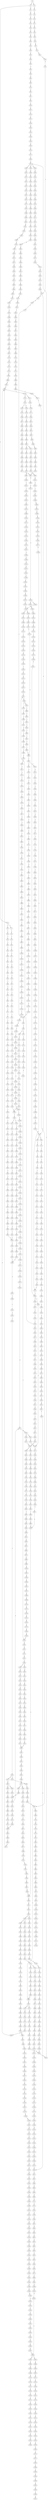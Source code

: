 strict digraph  {
	S0 -> S1 [ label = T ];
	S0 -> S2 [ label = G ];
	S1 -> S3 [ label = G ];
	S1 -> S4 [ label = C ];
	S2 -> S5 [ label = T ];
	S3 -> S6 [ label = A ];
	S4 -> S7 [ label = C ];
	S4 -> S8 [ label = T ];
	S5 -> S9 [ label = C ];
	S6 -> S10 [ label = C ];
	S7 -> S11 [ label = C ];
	S8 -> S12 [ label = C ];
	S9 -> S13 [ label = C ];
	S10 -> S14 [ label = T ];
	S11 -> S15 [ label = T ];
	S12 -> S16 [ label = T ];
	S13 -> S17 [ label = G ];
	S14 -> S18 [ label = G ];
	S15 -> S19 [ label = T ];
	S16 -> S20 [ label = C ];
	S17 -> S21 [ label = C ];
	S18 -> S22 [ label = T ];
	S19 -> S23 [ label = C ];
	S20 -> S24 [ label = C ];
	S21 -> S25 [ label = C ];
	S22 -> S26 [ label = A ];
	S23 -> S27 [ label = G ];
	S24 -> S28 [ label = G ];
	S25 -> S29 [ label = G ];
	S26 -> S30 [ label = C ];
	S27 -> S31 [ label = C ];
	S28 -> S32 [ label = T ];
	S29 -> S33 [ label = C ];
	S30 -> S34 [ label = A ];
	S31 -> S35 [ label = A ];
	S32 -> S36 [ label = A ];
	S33 -> S37 [ label = A ];
	S34 -> S38 [ label = C ];
	S35 -> S39 [ label = C ];
	S36 -> S40 [ label = C ];
	S37 -> S41 [ label = C ];
	S38 -> S42 [ label = T ];
	S39 -> S43 [ label = G ];
	S40 -> S44 [ label = A ];
	S41 -> S45 [ label = G ];
	S42 -> S46 [ label = T ];
	S43 -> S47 [ label = T ];
	S44 -> S48 [ label = T ];
	S45 -> S49 [ label = C ];
	S46 -> S50 [ label = G ];
	S47 -> S51 [ label = G ];
	S48 -> S52 [ label = G ];
	S49 -> S53 [ label = G ];
	S50 -> S54 [ label = G ];
	S51 -> S55 [ label = G ];
	S52 -> S56 [ label = G ];
	S53 -> S57 [ label = C ];
	S54 -> S58 [ label = A ];
	S55 -> S59 [ label = C ];
	S56 -> S60 [ label = C ];
	S57 -> S61 [ label = A ];
	S57 -> S62 [ label = G ];
	S58 -> S63 [ label = G ];
	S59 -> S64 [ label = G ];
	S60 -> S65 [ label = G ];
	S61 -> S66 [ label = G ];
	S62 -> S67 [ label = C ];
	S62 -> S68 [ label = G ];
	S63 -> S69 [ label = A ];
	S64 -> S70 [ label = T ];
	S65 -> S71 [ label = C ];
	S66 -> S72 [ label = C ];
	S67 -> S73 [ label = G ];
	S68 -> S74 [ label = C ];
	S69 -> S75 [ label = C ];
	S70 -> S76 [ label = C ];
	S71 -> S77 [ label = C ];
	S72 -> S78 [ label = C ];
	S73 -> S79 [ label = T ];
	S74 -> S80 [ label = T ];
	S75 -> S81 [ label = C ];
	S76 -> S82 [ label = C ];
	S77 -> S83 [ label = C ];
	S78 -> S84 [ label = G ];
	S79 -> S85 [ label = C ];
	S80 -> S86 [ label = G ];
	S81 -> S87 [ label = C ];
	S82 -> S88 [ label = C ];
	S83 -> S89 [ label = C ];
	S84 -> S90 [ label = G ];
	S85 -> S91 [ label = G ];
	S86 -> S92 [ label = G ];
	S87 -> S93 [ label = C ];
	S88 -> S94 [ label = C ];
	S89 -> S95 [ label = C ];
	S90 -> S96 [ label = C ];
	S90 -> S97 [ label = T ];
	S91 -> S98 [ label = A ];
	S92 -> S99 [ label = A ];
	S93 -> S100 [ label = C ];
	S94 -> S101 [ label = A ];
	S95 -> S102 [ label = A ];
	S96 -> S103 [ label = A ];
	S97 -> S104 [ label = G ];
	S98 -> S105 [ label = C ];
	S99 -> S106 [ label = A ];
	S100 -> S107 [ label = C ];
	S101 -> S108 [ label = C ];
	S102 -> S109 [ label = C ];
	S103 -> S110 [ label = C ];
	S104 -> S111 [ label = G ];
	S105 -> S112 [ label = G ];
	S106 -> S113 [ label = T ];
	S107 -> S114 [ label = T ];
	S108 -> S115 [ label = T ];
	S109 -> S116 [ label = T ];
	S110 -> S117 [ label = T ];
	S111 -> S118 [ label = A ];
	S112 -> S119 [ label = C ];
	S113 -> S120 [ label = G ];
	S114 -> S121 [ label = T ];
	S115 -> S122 [ label = T ];
	S116 -> S123 [ label = T ];
	S117 -> S124 [ label = T ];
	S118 -> S125 [ label = A ];
	S119 -> S126 [ label = G ];
	S120 -> S127 [ label = G ];
	S121 -> S128 [ label = C ];
	S122 -> S129 [ label = G ];
	S123 -> S130 [ label = T ];
	S124 -> S131 [ label = C ];
	S125 -> S132 [ label = G ];
	S126 -> S133 [ label = C ];
	S127 -> S134 [ label = G ];
	S128 -> S135 [ label = A ];
	S129 -> S136 [ label = A ];
	S130 -> S137 [ label = A ];
	S131 -> S138 [ label = A ];
	S132 -> S139 [ label = A ];
	S133 -> S140 [ label = C ];
	S134 -> S141 [ label = G ];
	S135 -> S142 [ label = G ];
	S136 -> S143 [ label = G ];
	S137 -> S144 [ label = G ];
	S138 -> S145 [ label = G ];
	S139 -> S146 [ label = A ];
	S140 -> S147 [ label = T ];
	S141 -> S148 [ label = T ];
	S142 -> S149 [ label = A ];
	S143 -> S150 [ label = C ];
	S144 -> S151 [ label = C ];
	S145 -> S152 [ label = C ];
	S146 -> S153 [ label = C ];
	S147 -> S154 [ label = C ];
	S148 -> S155 [ label = C ];
	S149 -> S156 [ label = G ];
	S150 -> S157 [ label = C ];
	S151 -> S158 [ label = C ];
	S152 -> S159 [ label = C ];
	S153 -> S160 [ label = G ];
	S154 -> S161 [ label = G ];
	S155 -> S162 [ label = C ];
	S156 -> S163 [ label = G ];
	S157 -> S164 [ label = G ];
	S158 -> S165 [ label = G ];
	S159 -> S166 [ label = G ];
	S160 -> S167 [ label = G ];
	S161 -> S168 [ label = G ];
	S162 -> S169 [ label = G ];
	S163 -> S170 [ label = T ];
	S164 -> S171 [ label = C ];
	S165 -> S172 [ label = T ];
	S166 -> S173 [ label = C ];
	S167 -> S174 [ label = C ];
	S168 -> S175 [ label = G ];
	S169 -> S176 [ label = C ];
	S170 -> S177 [ label = C ];
	S171 -> S178 [ label = C ];
	S172 -> S179 [ label = C ];
	S173 -> S180 [ label = C ];
	S174 -> S181 [ label = A ];
	S175 -> S182 [ label = C ];
	S176 -> S183 [ label = C ];
	S177 -> S184 [ label = C ];
	S178 -> S185 [ label = C ];
	S179 -> S186 [ label = C ];
	S180 -> S187 [ label = C ];
	S181 -> S188 [ label = C ];
	S182 -> S189 [ label = T ];
	S183 -> S190 [ label = G ];
	S184 -> S191 [ label = C ];
	S185 -> S192 [ label = C ];
	S186 -> S193 [ label = C ];
	S187 -> S192 [ label = C ];
	S188 -> S194 [ label = C ];
	S188 -> S195 [ label = T ];
	S189 -> S196 [ label = C ];
	S190 -> S197 [ label = G ];
	S191 -> S198 [ label = T ];
	S191 -> S199 [ label = A ];
	S191 -> S200 [ label = G ];
	S192 -> S201 [ label = T ];
	S193 -> S202 [ label = A ];
	S194 -> S203 [ label = G ];
	S195 -> S204 [ label = G ];
	S196 -> S205 [ label = A ];
	S197 -> S206 [ label = A ];
	S198 -> S207 [ label = T ];
	S199 -> S208 [ label = G ];
	S200 -> S209 [ label = G ];
	S201 -> S210 [ label = T ];
	S201 -> S211 [ label = C ];
	S202 -> S212 [ label = C ];
	S203 -> S213 [ label = G ];
	S204 -> S214 [ label = G ];
	S205 -> S215 [ label = C ];
	S206 -> S216 [ label = A ];
	S207 -> S217 [ label = C ];
	S208 -> S218 [ label = A ];
	S209 -> S219 [ label = A ];
	S210 -> S220 [ label = C ];
	S211 -> S221 [ label = C ];
	S212 -> S222 [ label = C ];
	S213 -> S223 [ label = G ];
	S214 -> S224 [ label = G ];
	S215 -> S225 [ label = G ];
	S216 -> S226 [ label = C ];
	S217 -> S227 [ label = T ];
	S218 -> S228 [ label = G ];
	S219 -> S229 [ label = G ];
	S220 -> S230 [ label = A ];
	S221 -> S231 [ label = A ];
	S222 -> S232 [ label = A ];
	S223 -> S233 [ label = A ];
	S224 -> S234 [ label = A ];
	S225 -> S235 [ label = T ];
	S226 -> S236 [ label = T ];
	S227 -> S237 [ label = C ];
	S228 -> S238 [ label = C ];
	S229 -> S239 [ label = G ];
	S230 -> S240 [ label = C ];
	S231 -> S241 [ label = C ];
	S232 -> S242 [ label = C ];
	S233 -> S243 [ label = A ];
	S234 -> S244 [ label = A ];
	S235 -> S245 [ label = C ];
	S236 -> S246 [ label = G ];
	S237 -> S247 [ label = G ];
	S238 -> S248 [ label = C ];
	S239 -> S249 [ label = C ];
	S240 -> S250 [ label = G ];
	S241 -> S251 [ label = C ];
	S242 -> S252 [ label = C ];
	S243 -> S253 [ label = T ];
	S244 -> S254 [ label = C ];
	S245 -> S255 [ label = C ];
	S246 -> S256 [ label = C ];
	S247 -> S257 [ label = T ];
	S248 -> S258 [ label = A ];
	S249 -> S259 [ label = G ];
	S250 -> S260 [ label = C ];
	S251 -> S261 [ label = C ];
	S252 -> S262 [ label = G ];
	S253 -> S263 [ label = T ];
	S254 -> S264 [ label = T ];
	S255 -> S265 [ label = A ];
	S256 -> S266 [ label = A ];
	S257 -> S267 [ label = A ];
	S258 -> S268 [ label = C ];
	S259 -> S269 [ label = T ];
	S260 -> S270 [ label = T ];
	S261 -> S271 [ label = G ];
	S262 -> S272 [ label = A ];
	S263 -> S273 [ label = G ];
	S264 -> S274 [ label = G ];
	S265 -> S275 [ label = G ];
	S266 -> S276 [ label = A ];
	S267 -> S277 [ label = C ];
	S268 -> S278 [ label = G ];
	S269 -> S279 [ label = G ];
	S270 -> S280 [ label = C ];
	S271 -> S281 [ label = C ];
	S272 -> S282 [ label = T ];
	S273 -> S283 [ label = A ];
	S274 -> S284 [ label = G ];
	S275 -> S285 [ label = C ];
	S276 -> S286 [ label = C ];
	S277 -> S287 [ label = G ];
	S278 -> S288 [ label = G ];
	S279 -> S289 [ label = G ];
	S280 -> S290 [ label = C ];
	S281 -> S291 [ label = C ];
	S282 -> S292 [ label = C ];
	S283 -> S293 [ label = A ];
	S284 -> S294 [ label = A ];
	S285 -> S295 [ label = T ];
	S285 -> S296 [ label = G ];
	S286 -> S297 [ label = C ];
	S287 -> S298 [ label = G ];
	S288 -> S299 [ label = T ];
	S289 -> S300 [ label = T ];
	S290 -> S301 [ label = G ];
	S291 -> S302 [ label = G ];
	S292 -> S303 [ label = G ];
	S293 -> S304 [ label = C ];
	S294 -> S305 [ label = C ];
	S295 -> S306 [ label = T ];
	S296 -> S307 [ label = A ];
	S297 -> S308 [ label = A ];
	S298 -> S309 [ label = C ];
	S299 -> S310 [ label = T ];
	S300 -> S311 [ label = A ];
	S301 -> S312 [ label = G ];
	S302 -> S313 [ label = G ];
	S303 -> S314 [ label = G ];
	S304 -> S315 [ label = C ];
	S305 -> S316 [ label = C ];
	S306 -> S317 [ label = C ];
	S307 -> S318 [ label = G ];
	S308 -> S319 [ label = G ];
	S309 -> S320 [ label = T ];
	S310 -> S321 [ label = A ];
	S311 -> S322 [ label = T ];
	S312 -> S323 [ label = T ];
	S313 -> S324 [ label = T ];
	S314 -> S325 [ label = T ];
	S315 -> S326 [ label = C ];
	S316 -> S327 [ label = C ];
	S317 -> S328 [ label = A ];
	S318 -> S329 [ label = T ];
	S319 -> S330 [ label = A ];
	S320 -> S331 [ label = A ];
	S321 -> S332 [ label = C ];
	S322 -> S333 [ label = G ];
	S323 -> S334 [ label = T ];
	S324 -> S335 [ label = C ];
	S325 -> S336 [ label = T ];
	S326 -> S337 [ label = G ];
	S327 -> S338 [ label = G ];
	S328 -> S339 [ label = C ];
	S329 -> S340 [ label = C ];
	S330 -> S341 [ label = A ];
	S331 -> S342 [ label = C ];
	S332 -> S343 [ label = T ];
	S333 -> S344 [ label = A ];
	S334 -> S345 [ label = G ];
	S335 -> S346 [ label = C ];
	S336 -> S347 [ label = C ];
	S337 -> S348 [ label = T ];
	S338 -> S349 [ label = T ];
	S339 -> S350 [ label = G ];
	S340 -> S351 [ label = C ];
	S340 -> S352 [ label = T ];
	S341 -> S353 [ label = C ];
	S342 -> S354 [ label = T ];
	S343 -> S355 [ label = G ];
	S344 -> S356 [ label = G ];
	S345 -> S357 [ label = C ];
	S346 -> S358 [ label = C ];
	S347 -> S359 [ label = C ];
	S348 -> S360 [ label = C ];
	S349 -> S361 [ label = C ];
	S350 -> S362 [ label = C ];
	S351 -> S363 [ label = C ];
	S352 -> S364 [ label = C ];
	S353 -> S365 [ label = A ];
	S354 -> S366 [ label = G ];
	S355 -> S367 [ label = C ];
	S356 -> S368 [ label = C ];
	S357 -> S369 [ label = A ];
	S358 -> S370 [ label = A ];
	S359 -> S371 [ label = A ];
	S360 -> S372 [ label = T ];
	S361 -> S373 [ label = T ];
	S362 -> S374 [ label = C ];
	S363 -> S375 [ label = T ];
	S363 -> S376 [ label = G ];
	S364 -> S377 [ label = G ];
	S365 -> S378 [ label = G ];
	S366 -> S379 [ label = G ];
	S367 -> S380 [ label = A ];
	S368 -> S381 [ label = G ];
	S369 -> S382 [ label = C ];
	S370 -> S383 [ label = G ];
	S371 -> S384 [ label = G ];
	S372 -> S385 [ label = C ];
	S373 -> S385 [ label = C ];
	S374 -> S386 [ label = C ];
	S375 -> S387 [ label = C ];
	S376 -> S388 [ label = C ];
	S377 -> S389 [ label = T ];
	S378 -> S390 [ label = C ];
	S379 -> S391 [ label = T ];
	S380 -> S392 [ label = G ];
	S381 -> S393 [ label = G ];
	S382 -> S394 [ label = T ];
	S383 -> S395 [ label = T ];
	S384 -> S396 [ label = T ];
	S385 -> S397 [ label = G ];
	S386 -> S398 [ label = T ];
	S387 -> S399 [ label = C ];
	S388 -> S400 [ label = C ];
	S389 -> S401 [ label = C ];
	S390 -> S402 [ label = C ];
	S391 -> S403 [ label = G ];
	S392 -> S404 [ label = A ];
	S393 -> S405 [ label = T ];
	S394 -> S406 [ label = G ];
	S395 -> S407 [ label = G ];
	S396 -> S408 [ label = G ];
	S397 -> S409 [ label = G ];
	S398 -> S410 [ label = T ];
	S399 -> S411 [ label = G ];
	S400 -> S412 [ label = T ];
	S401 -> S413 [ label = T ];
	S402 -> S414 [ label = G ];
	S403 -> S415 [ label = C ];
	S404 -> S416 [ label = C ];
	S405 -> S417 [ label = C ];
	S406 -> S418 [ label = G ];
	S407 -> S419 [ label = G ];
	S408 -> S420 [ label = G ];
	S409 -> S421 [ label = C ];
	S410 -> S422 [ label = C ];
	S411 -> S423 [ label = G ];
	S412 -> S424 [ label = G ];
	S413 -> S425 [ label = G ];
	S414 -> S426 [ label = T ];
	S415 -> S427 [ label = T ];
	S416 -> S428 [ label = G ];
	S417 -> S429 [ label = G ];
	S418 -> S430 [ label = T ];
	S419 -> S431 [ label = T ];
	S420 -> S432 [ label = T ];
	S421 -> S433 [ label = A ];
	S422 -> S434 [ label = A ];
	S423 -> S435 [ label = T ];
	S424 -> S436 [ label = T ];
	S425 -> S437 [ label = T ];
	S426 -> S438 [ label = C ];
	S427 -> S439 [ label = A ];
	S428 -> S440 [ label = G ];
	S429 -> S441 [ label = C ];
	S430 -> S442 [ label = C ];
	S431 -> S443 [ label = C ];
	S432 -> S443 [ label = C ];
	S433 -> S444 [ label = C ];
	S434 -> S445 [ label = T ];
	S435 -> S446 [ label = C ];
	S436 -> S447 [ label = C ];
	S437 -> S448 [ label = T ];
	S438 -> S449 [ label = C ];
	S439 -> S450 [ label = C ];
	S440 -> S451 [ label = A ];
	S441 -> S452 [ label = A ];
	S442 -> S453 [ label = G ];
	S443 -> S454 [ label = G ];
	S444 -> S455 [ label = C ];
	S445 -> S456 [ label = C ];
	S446 -> S457 [ label = T ];
	S447 -> S458 [ label = G ];
	S448 -> S459 [ label = C ];
	S449 -> S460 [ label = T ];
	S450 -> S461 [ label = T ];
	S451 -> S462 [ label = C ];
	S452 -> S463 [ label = C ];
	S453 -> S464 [ label = T ];
	S454 -> S465 [ label = T ];
	S455 -> S466 [ label = G ];
	S456 -> S467 [ label = C ];
	S457 -> S468 [ label = G ];
	S458 -> S469 [ label = C ];
	S459 -> S470 [ label = C ];
	S460 -> S471 [ label = C ];
	S461 -> S472 [ label = G ];
	S462 -> S473 [ label = A ];
	S463 -> S474 [ label = G ];
	S464 -> S475 [ label = C ];
	S465 -> S476 [ label = C ];
	S466 -> S477 [ label = A ];
	S467 -> S478 [ label = A ];
	S468 -> S479 [ label = G ];
	S469 -> S480 [ label = G ];
	S470 -> S481 [ label = G ];
	S471 -> S482 [ label = T ];
	S472 -> S483 [ label = T ];
	S473 -> S484 [ label = C ];
	S474 -> S485 [ label = C ];
	S475 -> S486 [ label = C ];
	S476 -> S486 [ label = C ];
	S477 -> S487 [ label = G ];
	S477 -> S488 [ label = A ];
	S478 -> S489 [ label = G ];
	S479 -> S490 [ label = A ];
	S480 -> S491 [ label = C ];
	S481 -> S492 [ label = T ];
	S482 -> S493 [ label = G ];
	S483 -> S494 [ label = A ];
	S484 -> S495 [ label = A ];
	S485 -> S496 [ label = G ];
	S486 -> S497 [ label = G ];
	S487 -> S498 [ label = T ];
	S488 -> S499 [ label = T ];
	S489 -> S500 [ label = A ];
	S490 -> S501 [ label = G ];
	S491 -> S502 [ label = G ];
	S491 -> S503 [ label = A ];
	S492 -> S504 [ label = G ];
	S493 -> S505 [ label = T ];
	S494 -> S506 [ label = A ];
	S495 -> S507 [ label = C ];
	S496 -> S57 [ label = C ];
	S497 -> S508 [ label = T ];
	S498 -> S509 [ label = C ];
	S499 -> S510 [ label = G ];
	S500 -> S511 [ label = A ];
	S501 -> S512 [ label = G ];
	S502 -> S513 [ label = A ];
	S503 -> S514 [ label = A ];
	S504 -> S515 [ label = G ];
	S505 -> S516 [ label = C ];
	S506 -> S517 [ label = C ];
	S507 -> S518 [ label = C ];
	S508 -> S519 [ label = C ];
	S509 -> S520 [ label = C ];
	S510 -> S521 [ label = T ];
	S511 -> S522 [ label = C ];
	S512 -> S523 [ label = G ];
	S513 -> S524 [ label = G ];
	S514 -> S525 [ label = C ];
	S515 -> S526 [ label = C ];
	S516 -> S527 [ label = G ];
	S517 -> S528 [ label = A ];
	S518 -> S529 [ label = T ];
	S519 -> S530 [ label = A ];
	S520 -> S531 [ label = A ];
	S520 -> S532 [ label = T ];
	S521 -> S533 [ label = A ];
	S522 -> S534 [ label = C ];
	S523 -> S535 [ label = T ];
	S524 -> S536 [ label = C ];
	S525 -> S537 [ label = C ];
	S526 -> S538 [ label = C ];
	S527 -> S539 [ label = T ];
	S528 -> S540 [ label = C ];
	S529 -> S541 [ label = C ];
	S530 -> S542 [ label = C ];
	S531 -> S543 [ label = G ];
	S532 -> S544 [ label = C ];
	S533 -> S545 [ label = G ];
	S534 -> S546 [ label = A ];
	S534 -> S547 [ label = G ];
	S535 -> S548 [ label = G ];
	S536 -> S549 [ label = A ];
	S537 -> S550 [ label = C ];
	S538 -> S551 [ label = C ];
	S539 -> S552 [ label = G ];
	S540 -> S553 [ label = A ];
	S541 -> S554 [ label = T ];
	S542 -> S555 [ label = C ];
	S543 -> S556 [ label = T ];
	S543 -> S557 [ label = C ];
	S544 -> S558 [ label = G ];
	S545 -> S559 [ label = T ];
	S546 -> S560 [ label = G ];
	S546 -> S561 [ label = C ];
	S547 -> S562 [ label = G ];
	S548 -> S563 [ label = T ];
	S549 -> S564 [ label = G ];
	S550 -> S565 [ label = G ];
	S551 -> S566 [ label = G ];
	S552 -> S567 [ label = G ];
	S553 -> S568 [ label = C ];
	S554 -> S569 [ label = A ];
	S555 -> S570 [ label = C ];
	S555 -> S571 [ label = G ];
	S556 -> S572 [ label = A ];
	S557 -> S573 [ label = T ];
	S558 -> S574 [ label = A ];
	S559 -> S575 [ label = T ];
	S560 -> S576 [ label = A ];
	S561 -> S577 [ label = C ];
	S562 -> S578 [ label = A ];
	S563 -> S579 [ label = T ];
	S564 -> S580 [ label = T ];
	S565 -> S581 [ label = T ];
	S566 -> S582 [ label = T ];
	S567 -> S583 [ label = T ];
	S568 -> S584 [ label = G ];
	S569 -> S585 [ label = G ];
	S570 -> S586 [ label = T ];
	S571 -> S587 [ label = A ];
	S572 -> S588 [ label = G ];
	S573 -> S306 [ label = T ];
	S574 -> S589 [ label = A ];
	S575 -> S590 [ label = T ];
	S576 -> S591 [ label = C ];
	S577 -> S592 [ label = A ];
	S578 -> S593 [ label = C ];
	S579 -> S594 [ label = C ];
	S580 -> S595 [ label = G ];
	S581 -> S596 [ label = A ];
	S582 -> S597 [ label = C ];
	S583 -> S598 [ label = A ];
	S584 -> S599 [ label = C ];
	S585 -> S600 [ label = A ];
	S586 -> S601 [ label = G ];
	S587 -> S602 [ label = A ];
	S587 -> S603 [ label = G ];
	S588 -> S604 [ label = G ];
	S588 -> S605 [ label = C ];
	S589 -> S606 [ label = C ];
	S590 -> S607 [ label = C ];
	S591 -> S608 [ label = T ];
	S592 -> S609 [ label = C ];
	S593 -> S610 [ label = G ];
	S594 -> S611 [ label = C ];
	S595 -> S612 [ label = C ];
	S596 -> S613 [ label = C ];
	S597 -> S614 [ label = C ];
	S598 -> S615 [ label = C ];
	S599 -> S616 [ label = T ];
	S600 -> S617 [ label = A ];
	S601 -> S618 [ label = T ];
	S602 -> S619 [ label = T ];
	S603 -> S620 [ label = T ];
	S604 -> S621 [ label = G ];
	S605 -> S622 [ label = T ];
	S606 -> S623 [ label = T ];
	S607 -> S624 [ label = A ];
	S608 -> S625 [ label = C ];
	S609 -> S626 [ label = C ];
	S610 -> S627 [ label = C ];
	S611 -> S628 [ label = A ];
	S612 -> S629 [ label = A ];
	S613 -> S630 [ label = A ];
	S614 -> S631 [ label = A ];
	S615 -> S632 [ label = C ];
	S616 -> S633 [ label = C ];
	S617 -> S634 [ label = C ];
	S618 -> S635 [ label = C ];
	S619 -> S636 [ label = C ];
	S620 -> S509 [ label = C ];
	S621 -> S637 [ label = T ];
	S622 -> S638 [ label = C ];
	S623 -> S639 [ label = T ];
	S624 -> S640 [ label = C ];
	S625 -> S641 [ label = C ];
	S626 -> S642 [ label = C ];
	S627 -> S643 [ label = C ];
	S628 -> S644 [ label = G ];
	S629 -> S645 [ label = A ];
	S630 -> S646 [ label = G ];
	S631 -> S647 [ label = G ];
	S632 -> S648 [ label = G ];
	S633 -> S649 [ label = C ];
	S634 -> S650 [ label = G ];
	S635 -> S651 [ label = C ];
	S636 -> S652 [ label = C ];
	S637 -> S653 [ label = C ];
	S638 -> S654 [ label = C ];
	S639 -> S655 [ label = C ];
	S640 -> S656 [ label = T ];
	S641 -> S657 [ label = C ];
	S642 -> S658 [ label = C ];
	S643 -> S659 [ label = C ];
	S644 -> S660 [ label = C ];
	S645 -> S661 [ label = C ];
	S646 -> S662 [ label = C ];
	S647 -> S663 [ label = T ];
	S648 -> S664 [ label = G ];
	S649 -> S665 [ label = T ];
	S650 -> S666 [ label = A ];
	S651 -> S667 [ label = T ];
	S652 -> S668 [ label = T ];
	S653 -> S669 [ label = A ];
	S654 -> S670 [ label = A ];
	S655 -> S671 [ label = A ];
	S656 -> S672 [ label = C ];
	S657 -> S673 [ label = A ];
	S658 -> S674 [ label = T ];
	S659 -> S675 [ label = A ];
	S660 -> S676 [ label = A ];
	S661 -> S677 [ label = A ];
	S662 -> S678 [ label = A ];
	S663 -> S679 [ label = A ];
	S664 -> S680 [ label = T ];
	S665 -> S681 [ label = A ];
	S666 -> S682 [ label = G ];
	S667 -> S683 [ label = A ];
	S667 -> S684 [ label = T ];
	S668 -> S685 [ label = C ];
	S669 -> S686 [ label = C ];
	S670 -> S687 [ label = C ];
	S671 -> S688 [ label = A ];
	S672 -> S689 [ label = C ];
	S673 -> S690 [ label = T ];
	S674 -> S691 [ label = T ];
	S675 -> S692 [ label = T ];
	S676 -> S693 [ label = G ];
	S677 -> S694 [ label = G ];
	S678 -> S695 [ label = G ];
	S679 -> S588 [ label = G ];
	S680 -> S696 [ label = G ];
	S681 -> S697 [ label = G ];
	S682 -> S698 [ label = G ];
	S683 -> S699 [ label = C ];
	S684 -> S700 [ label = G ];
	S685 -> S701 [ label = G ];
	S686 -> S702 [ label = T ];
	S687 -> S703 [ label = C ];
	S688 -> S704 [ label = C ];
	S689 -> S705 [ label = T ];
	S690 -> S706 [ label = C ];
	S691 -> S707 [ label = C ];
	S692 -> S708 [ label = C ];
	S693 -> S709 [ label = A ];
	S694 -> S710 [ label = C ];
	S695 -> S711 [ label = G ];
	S696 -> S712 [ label = G ];
	S697 -> S713 [ label = A ];
	S698 -> S714 [ label = T ];
	S699 -> S715 [ label = T ];
	S700 -> S716 [ label = A ];
	S700 -> S717 [ label = T ];
	S701 -> S718 [ label = A ];
	S702 -> S719 [ label = C ];
	S703 -> S720 [ label = G ];
	S704 -> S721 [ label = C ];
	S704 -> S722 [ label = T ];
	S705 -> S723 [ label = T ];
	S706 -> S724 [ label = T ];
	S707 -> S725 [ label = C ];
	S707 -> S726 [ label = G ];
	S708 -> S727 [ label = G ];
	S709 -> S728 [ label = T ];
	S710 -> S729 [ label = T ];
	S711 -> S730 [ label = T ];
	S712 -> S731 [ label = T ];
	S713 -> S732 [ label = A ];
	S714 -> S733 [ label = G ];
	S715 -> S734 [ label = A ];
	S716 -> S735 [ label = A ];
	S717 -> S736 [ label = A ];
	S718 -> S737 [ label = A ];
	S719 -> S738 [ label = G ];
	S720 -> S739 [ label = G ];
	S721 -> S740 [ label = G ];
	S722 -> S741 [ label = G ];
	S723 -> S742 [ label = T ];
	S724 -> S743 [ label = G ];
	S725 -> S744 [ label = T ];
	S726 -> S745 [ label = A ];
	S727 -> S746 [ label = T ];
	S728 -> S747 [ label = A ];
	S729 -> S748 [ label = A ];
	S730 -> S749 [ label = G ];
	S731 -> S750 [ label = T ];
	S732 -> S751 [ label = C ];
	S733 -> S752 [ label = T ];
	S734 -> S753 [ label = C ];
	S735 -> S754 [ label = C ];
	S736 -> S755 [ label = G ];
	S737 -> S606 [ label = C ];
	S738 -> S756 [ label = C ];
	S739 -> S757 [ label = A ];
	S740 -> S758 [ label = G ];
	S741 -> S759 [ label = G ];
	S741 -> S760 [ label = C ];
	S742 -> S761 [ label = C ];
	S743 -> S762 [ label = C ];
	S744 -> S763 [ label = G ];
	S745 -> S764 [ label = T ];
	S746 -> S765 [ label = C ];
	S747 -> S766 [ label = A ];
	S748 -> S767 [ label = C ];
	S749 -> S768 [ label = C ];
	S750 -> S769 [ label = A ];
	S751 -> S770 [ label = T ];
	S752 -> S771 [ label = C ];
	S753 -> S772 [ label = C ];
	S754 -> S773 [ label = T ];
	S755 -> S774 [ label = G ];
	S756 -> S775 [ label = T ];
	S757 -> S776 [ label = C ];
	S758 -> S777 [ label = C ];
	S759 -> S778 [ label = C ];
	S760 -> S779 [ label = C ];
	S761 -> S780 [ label = A ];
	S762 -> S781 [ label = C ];
	S763 -> S782 [ label = T ];
	S764 -> S783 [ label = C ];
	S765 -> S784 [ label = C ];
	S766 -> S785 [ label = A ];
	S767 -> S786 [ label = G ];
	S768 -> S787 [ label = A ];
	S769 -> S788 [ label = G ];
	S770 -> S789 [ label = T ];
	S771 -> S790 [ label = C ];
	S772 -> S791 [ label = A ];
	S773 -> S792 [ label = T ];
	S774 -> S793 [ label = A ];
	S775 -> S794 [ label = T ];
	S776 -> S795 [ label = G ];
	S777 -> S796 [ label = C ];
	S778 -> S797 [ label = C ];
	S779 -> S798 [ label = C ];
	S780 -> S799 [ label = T ];
	S781 -> S800 [ label = A ];
	S782 -> S801 [ label = C ];
	S783 -> S802 [ label = G ];
	S784 -> S803 [ label = T ];
	S785 -> S804 [ label = A ];
	S786 -> S805 [ label = A ];
	S787 -> S806 [ label = C ];
	S788 -> S807 [ label = A ];
	S789 -> S808 [ label = C ];
	S790 -> S809 [ label = C ];
	S791 -> S810 [ label = G ];
	S792 -> S811 [ label = C ];
	S793 -> S812 [ label = G ];
	S794 -> S813 [ label = C ];
	S795 -> S814 [ label = T ];
	S796 -> S815 [ label = C ];
	S797 -> S816 [ label = C ];
	S798 -> S817 [ label = T ];
	S799 -> S818 [ label = C ];
	S800 -> S819 [ label = G ];
	S801 -> S820 [ label = C ];
	S802 -> S821 [ label = T ];
	S803 -> S822 [ label = C ];
	S804 -> S823 [ label = A ];
	S805 -> S824 [ label = G ];
	S806 -> S825 [ label = G ];
	S807 -> S826 [ label = A ];
	S808 -> S827 [ label = A ];
	S809 -> S828 [ label = T ];
	S810 -> S829 [ label = G ];
	S811 -> S830 [ label = A ];
	S812 -> S831 [ label = A ];
	S813 -> S832 [ label = A ];
	S814 -> S833 [ label = C ];
	S815 -> S834 [ label = A ];
	S816 -> S835 [ label = A ];
	S817 -> S836 [ label = A ];
	S818 -> S837 [ label = C ];
	S819 -> S838 [ label = T ];
	S820 -> S839 [ label = T ];
	S821 -> S840 [ label = T ];
	S822 -> S841 [ label = T ];
	S823 -> S842 [ label = C ];
	S824 -> S843 [ label = A ];
	S825 -> S844 [ label = C ];
	S826 -> S845 [ label = G ];
	S827 -> S688 [ label = A ];
	S828 -> S846 [ label = G ];
	S829 -> S847 [ label = A ];
	S830 -> S688 [ label = A ];
	S831 -> S848 [ label = G ];
	S832 -> S849 [ label = T ];
	S833 -> S850 [ label = G ];
	S834 -> S851 [ label = G ];
	S835 -> S852 [ label = G ];
	S836 -> S853 [ label = G ];
	S837 -> S854 [ label = A ];
	S838 -> S855 [ label = C ];
	S839 -> S684 [ label = T ];
	S840 -> S856 [ label = T ];
	S841 -> S857 [ label = T ];
	S842 -> S858 [ label = T ];
	S843 -> S859 [ label = A ];
	S844 -> S860 [ label = G ];
	S845 -> S861 [ label = G ];
	S846 -> S862 [ label = T ];
	S847 -> S863 [ label = G ];
	S848 -> S864 [ label = G ];
	S849 -> S865 [ label = C ];
	S850 -> S866 [ label = T ];
	S851 -> S867 [ label = T ];
	S852 -> S868 [ label = G ];
	S853 -> S869 [ label = G ];
	S854 -> S489 [ label = G ];
	S855 -> S870 [ label = G ];
	S856 -> S871 [ label = G ];
	S857 -> S872 [ label = C ];
	S858 -> S873 [ label = T ];
	S859 -> S874 [ label = C ];
	S860 -> S875 [ label = G ];
	S861 -> S876 [ label = G ];
	S862 -> S877 [ label = C ];
	S863 -> S878 [ label = A ];
	S864 -> S879 [ label = T ];
	S865 -> S880 [ label = C ];
	S866 -> S881 [ label = G ];
	S867 -> S882 [ label = T ];
	S868 -> S883 [ label = T ];
	S869 -> S884 [ label = T ];
	S870 -> S885 [ label = T ];
	S871 -> S886 [ label = T ];
	S872 -> S887 [ label = T ];
	S873 -> S888 [ label = T ];
	S874 -> S889 [ label = T ];
	S875 -> S890 [ label = T ];
	S876 -> S891 [ label = G ];
	S877 -> S892 [ label = C ];
	S878 -> S893 [ label = G ];
	S879 -> S894 [ label = C ];
	S880 -> S478 [ label = A ];
	S881 -> S895 [ label = A ];
	S882 -> S896 [ label = G ];
	S883 -> S897 [ label = G ];
	S884 -> S898 [ label = G ];
	S885 -> S899 [ label = A ];
	S886 -> S900 [ label = A ];
	S887 -> S901 [ label = C ];
	S888 -> S902 [ label = G ];
	S889 -> S903 [ label = G ];
	S890 -> S904 [ label = G ];
	S891 -> S905 [ label = G ];
	S892 -> S667 [ label = T ];
	S893 -> S906 [ label = T ];
	S894 -> S907 [ label = C ];
	S895 -> S908 [ label = C ];
	S896 -> S909 [ label = T ];
	S897 -> S910 [ label = C ];
	S897 -> S911 [ label = G ];
	S898 -> S912 [ label = T ];
	S899 -> S913 [ label = A ];
	S900 -> S914 [ label = G ];
	S901 -> S915 [ label = G ];
	S902 -> S916 [ label = C ];
	S903 -> S917 [ label = G ];
	S904 -> S918 [ label = C ];
	S905 -> S919 [ label = T ];
	S906 -> S920 [ label = C ];
	S907 -> S191 [ label = C ];
	S908 -> S921 [ label = C ];
	S909 -> S922 [ label = G ];
	S910 -> S923 [ label = G ];
	S911 -> S924 [ label = G ];
	S912 -> S925 [ label = G ];
	S913 -> S926 [ label = G ];
	S914 -> S927 [ label = G ];
	S915 -> S928 [ label = G ];
	S916 -> S929 [ label = C ];
	S917 -> S930 [ label = C ];
	S918 -> S931 [ label = C ];
	S919 -> S932 [ label = C ];
	S920 -> S933 [ label = A ];
	S921 -> S934 [ label = G ];
	S922 -> S935 [ label = C ];
	S923 -> S936 [ label = C ];
	S924 -> S937 [ label = C ];
	S925 -> S938 [ label = C ];
	S926 -> S939 [ label = A ];
	S927 -> S940 [ label = A ];
	S928 -> S941 [ label = A ];
	S929 -> S942 [ label = G ];
	S930 -> S943 [ label = G ];
	S931 -> S944 [ label = G ];
	S932 -> S945 [ label = C ];
	S933 -> S946 [ label = G ];
	S934 -> S947 [ label = G ];
	S935 -> S948 [ label = G ];
	S936 -> S949 [ label = G ];
	S937 -> S950 [ label = T ];
	S938 -> S951 [ label = G ];
	S939 -> S952 [ label = C ];
	S940 -> S953 [ label = A ];
	S941 -> S954 [ label = G ];
	S942 -> S955 [ label = T ];
	S943 -> S956 [ label = C ];
	S944 -> S957 [ label = C ];
	S945 -> S958 [ label = G ];
	S946 -> S959 [ label = G ];
	S947 -> S960 [ label = T ];
	S948 -> S961 [ label = T ];
	S949 -> S962 [ label = T ];
	S950 -> S963 [ label = T ];
	S951 -> S964 [ label = T ];
	S952 -> S965 [ label = G ];
	S953 -> S966 [ label = A ];
	S954 -> S967 [ label = A ];
	S955 -> S968 [ label = A ];
	S956 -> S969 [ label = A ];
	S957 -> S970 [ label = A ];
	S958 -> S971 [ label = T ];
	S959 -> S972 [ label = A ];
	S960 -> S973 [ label = C ];
	S961 -> S974 [ label = C ];
	S962 -> S975 [ label = C ];
	S963 -> S976 [ label = C ];
	S964 -> S977 [ label = C ];
	S965 -> S978 [ label = G ];
	S966 -> S979 [ label = G ];
	S967 -> S980 [ label = G ];
	S968 -> S981 [ label = G ];
	S969 -> S982 [ label = G ];
	S970 -> S983 [ label = A ];
	S971 -> S984 [ label = C ];
	S972 -> S985 [ label = C ];
	S973 -> S986 [ label = G ];
	S974 -> S987 [ label = G ];
	S975 -> S988 [ label = G ];
	S976 -> S989 [ label = G ];
	S977 -> S987 [ label = G ];
	S978 -> S990 [ label = C ];
	S979 -> S991 [ label = G ];
	S980 -> S992 [ label = G ];
	S981 -> S993 [ label = C ];
	S982 -> S994 [ label = C ];
	S983 -> S995 [ label = C ];
	S984 -> S996 [ label = G ];
	S985 -> S997 [ label = C ];
	S986 -> S998 [ label = C ];
	S987 -> S999 [ label = A ];
	S988 -> S1000 [ label = T ];
	S989 -> S1001 [ label = A ];
	S990 -> S1002 [ label = T ];
	S991 -> S1003 [ label = T ];
	S992 -> S1004 [ label = T ];
	S993 -> S1005 [ label = C ];
	S994 -> S1006 [ label = G ];
	S995 -> S1007 [ label = C ];
	S996 -> S1008 [ label = G ];
	S997 -> S1009 [ label = A ];
	S998 -> S1010 [ label = G ];
	S999 -> S1011 [ label = A ];
	S1000 -> S1012 [ label = G ];
	S1001 -> S1013 [ label = A ];
	S1002 -> S1014 [ label = C ];
	S1003 -> S1015 [ label = C ];
	S1004 -> S894 [ label = C ];
	S1005 -> S1016 [ label = G ];
	S1006 -> S1017 [ label = G ];
	S1007 -> S1018 [ label = A ];
	S1008 -> S1019 [ label = A ];
	S1009 -> S1020 [ label = G ];
	S1010 -> S1021 [ label = T ];
	S1011 -> S1022 [ label = C ];
	S1012 -> S1023 [ label = C ];
	S1013 -> S1024 [ label = C ];
	S1014 -> S1025 [ label = T ];
	S1015 -> S1026 [ label = C ];
	S1016 -> S1027 [ label = G ];
	S1017 -> S1028 [ label = G ];
	S1018 -> S1029 [ label = G ];
	S1019 -> S1030 [ label = A ];
	S1020 -> S1031 [ label = T ];
	S1021 -> S1032 [ label = A ];
	S1022 -> S1033 [ label = C ];
	S1022 -> S1034 [ label = A ];
	S1023 -> S1035 [ label = A ];
	S1024 -> S1036 [ label = A ];
	S1025 -> S1037 [ label = C ];
	S1026 -> S1038 [ label = C ];
	S1027 -> S1039 [ label = T ];
	S1028 -> S1040 [ label = T ];
	S1029 -> S1041 [ label = T ];
	S1030 -> S1042 [ label = C ];
	S1031 -> S1043 [ label = C ];
	S1032 -> S1044 [ label = G ];
	S1033 -> S1045 [ label = T ];
	S1034 -> S1046 [ label = C ];
	S1035 -> S1047 [ label = T ];
	S1036 -> S1048 [ label = C ];
	S1037 -> S1049 [ label = G ];
	S1038 -> S1050 [ label = G ];
	S1039 -> S1051 [ label = G ];
	S1040 -> S1052 [ label = G ];
	S1041 -> S1053 [ label = C ];
	S1042 -> S1054 [ label = A ];
	S1042 -> S1055 [ label = T ];
	S1043 -> S1056 [ label = T ];
	S1044 -> S1057 [ label = C ];
	S1045 -> S1058 [ label = T ];
	S1045 -> S1059 [ label = G ];
	S1046 -> S1060 [ label = C ];
	S1047 -> S1061 [ label = C ];
	S1048 -> S1062 [ label = G ];
	S1049 -> S1063 [ label = A ];
	S1050 -> S1064 [ label = A ];
	S1051 -> S1065 [ label = A ];
	S1052 -> S1066 [ label = C ];
	S1053 -> S1067 [ label = G ];
	S1054 -> S1068 [ label = G ];
	S1055 -> S1069 [ label = A ];
	S1056 -> S1070 [ label = C ];
	S1057 -> S1071 [ label = C ];
	S1058 -> S1072 [ label = C ];
	S1059 -> S1073 [ label = T ];
	S1060 -> S1074 [ label = C ];
	S1061 -> S1075 [ label = C ];
	S1062 -> S1076 [ label = C ];
	S1063 -> S1077 [ label = A ];
	S1064 -> S1078 [ label = A ];
	S1065 -> S1079 [ label = C ];
	S1066 -> S1080 [ label = C ];
	S1067 -> S1081 [ label = C ];
	S1068 -> S1082 [ label = G ];
	S1069 -> S1083 [ label = C ];
	S1070 -> S1084 [ label = T ];
	S1071 -> S1085 [ label = G ];
	S1072 -> S1086 [ label = G ];
	S1073 -> S1087 [ label = C ];
	S1074 -> S1088 [ label = G ];
	S1075 -> S1089 [ label = G ];
	S1076 -> S1090 [ label = G ];
	S1077 -> S1091 [ label = G ];
	S1078 -> S1092 [ label = G ];
	S1079 -> S1093 [ label = G ];
	S1080 -> S1094 [ label = G ];
	S1081 -> S1095 [ label = G ];
	S1082 -> S1096 [ label = A ];
	S1083 -> S1097 [ label = A ];
	S1084 -> S1098 [ label = G ];
	S1085 -> S1099 [ label = C ];
	S1086 -> S1100 [ label = T ];
	S1087 -> S1101 [ label = G ];
	S1088 -> S1102 [ label = T ];
	S1089 -> S1103 [ label = C ];
	S1090 -> S1104 [ label = C ];
	S1091 -> S1105 [ label = T ];
	S1092 -> S1106 [ label = T ];
	S1093 -> S1107 [ label = T ];
	S1094 -> S1108 [ label = C ];
	S1095 -> S1109 [ label = C ];
	S1096 -> S1110 [ label = A ];
	S1097 -> S1111 [ label = A ];
	S1098 -> S1112 [ label = T ];
	S1099 -> S1113 [ label = T ];
	S1100 -> S1114 [ label = A ];
	S1101 -> S1115 [ label = C ];
	S1102 -> S1116 [ label = A ];
	S1103 -> S1117 [ label = A ];
	S1104 -> S1118 [ label = A ];
	S1105 -> S1119 [ label = C ];
	S1106 -> S1120 [ label = C ];
	S1107 -> S1121 [ label = G ];
	S1108 -> S1122 [ label = C ];
	S1109 -> S1123 [ label = A ];
	S1110 -> S1124 [ label = T ];
	S1111 -> S1125 [ label = C ];
	S1112 -> S1126 [ label = A ];
	S1113 -> S1127 [ label = G ];
	S1114 -> S1128 [ label = C ];
	S1115 -> S480 [ label = G ];
	S1116 -> S1129 [ label = C ];
	S1117 -> S1130 [ label = C ];
	S1118 -> S1131 [ label = C ];
	S1119 -> S1132 [ label = G ];
	S1120 -> S1133 [ label = G ];
	S1121 -> S1134 [ label = G ];
	S1122 -> S1135 [ label = G ];
	S1123 -> S1136 [ label = G ];
	S1124 -> S1137 [ label = A ];
	S1125 -> S1138 [ label = G ];
	S1127 -> S1139 [ label = G ];
	S1128 -> S1140 [ label = T ];
	S1129 -> S1141 [ label = G ];
	S1130 -> S1142 [ label = G ];
	S1131 -> S1143 [ label = G ];
	S1132 -> S1144 [ label = C ];
	S1133 -> S1145 [ label = A ];
	S1134 -> S1146 [ label = G ];
	S1135 -> S1147 [ label = G ];
	S1136 -> S1148 [ label = C ];
	S1137 -> S1149 [ label = G ];
	S1138 -> S1150 [ label = A ];
	S1139 -> S1151 [ label = A ];
	S1140 -> S1152 [ label = T ];
	S1141 -> S1153 [ label = T ];
	S1142 -> S1154 [ label = T ];
	S1143 -> S1155 [ label = T ];
	S1144 -> S1156 [ label = G ];
	S1145 -> S1157 [ label = G ];
	S1146 -> S1158 [ label = T ];
	S1147 -> S1159 [ label = T ];
	S1148 -> S78 [ label = C ];
	S1149 -> S1160 [ label = T ];
	S1150 -> S1161 [ label = A ];
	S1151 -> S1162 [ label = A ];
	S1152 -> S1163 [ label = C ];
	S1153 -> S1164 [ label = C ];
	S1154 -> S1165 [ label = C ];
	S1155 -> S1166 [ label = C ];
	S1156 -> S1167 [ label = G ];
	S1157 -> S1168 [ label = G ];
	S1158 -> S1169 [ label = A ];
	S1159 -> S1170 [ label = G ];
	S1160 -> S1171 [ label = C ];
	S1161 -> S1172 [ label = A ];
	S1162 -> S1173 [ label = G ];
	S1163 -> S1174 [ label = A ];
	S1164 -> S1175 [ label = C ];
	S1165 -> S1176 [ label = G ];
	S1166 -> S1177 [ label = C ];
	S1167 -> S1178 [ label = C ];
	S1168 -> S1179 [ label = T ];
	S1169 -> S1180 [ label = C ];
	S1170 -> S1181 [ label = G ];
	S1171 -> S1182 [ label = T ];
	S1172 -> S1183 [ label = A ];
	S1173 -> S1184 [ label = A ];
	S1174 -> S1185 [ label = A ];
	S1175 -> S1186 [ label = A ];
	S1176 -> S1187 [ label = A ];
	S1177 -> S1188 [ label = A ];
	S1178 -> S1189 [ label = T ];
	S1179 -> S1190 [ label = A ];
	S1180 -> S1191 [ label = T ];
	S1181 -> S1192 [ label = T ];
	S1182 -> S1193 [ label = C ];
	S1183 -> S1194 [ label = C ];
	S1184 -> S1195 [ label = A ];
	S1185 -> S1196 [ label = G ];
	S1186 -> S1197 [ label = G ];
	S1187 -> S1198 [ label = G ];
	S1188 -> S275 [ label = G ];
	S1189 -> S1199 [ label = A ];
	S1190 -> S1200 [ label = T ];
	S1191 -> S1201 [ label = A ];
	S1192 -> S1202 [ label = G ];
	S1193 -> S1203 [ label = T ];
	S1194 -> S1204 [ label = A ];
	S1195 -> S153 [ label = C ];
	S1196 -> S1205 [ label = C ];
	S1197 -> S285 [ label = C ];
	S1198 -> S1206 [ label = C ];
	S1199 -> S1207 [ label = T ];
	S1200 -> S1208 [ label = A ];
	S1201 -> S1209 [ label = T ];
	S1202 -> S1210 [ label = G ];
	S1203 -> S1211 [ label = C ];
	S1204 -> S1212 [ label = G ];
	S1205 -> S1213 [ label = G ];
	S1206 -> S1214 [ label = G ];
	S1207 -> S1215 [ label = A ];
	S1208 -> S1216 [ label = A ];
	S1209 -> S1217 [ label = T ];
	S1210 -> S1218 [ label = A ];
	S1211 -> S1219 [ label = T ];
	S1212 -> S1220 [ label = A ];
	S1213 -> S1221 [ label = A ];
	S1214 -> S1222 [ label = A ];
	S1215 -> S1223 [ label = G ];
	S1216 -> S1224 [ label = G ];
	S1217 -> S1225 [ label = G ];
	S1218 -> S1226 [ label = A ];
	S1219 -> S1227 [ label = G ];
	S1220 -> S1228 [ label = A ];
	S1221 -> S1229 [ label = G ];
	S1222 -> S1230 [ label = G ];
	S1223 -> S1231 [ label = T ];
	S1224 -> S1232 [ label = T ];
	S1225 -> S1233 [ label = G ];
	S1226 -> S1234 [ label = C ];
	S1227 -> S1235 [ label = A ];
	S1228 -> S1236 [ label = G ];
	S1229 -> S1237 [ label = T ];
	S1230 -> S1238 [ label = T ];
	S1231 -> S1239 [ label = A ];
	S1232 -> S1240 [ label = C ];
	S1233 -> S1241 [ label = A ];
	S1234 -> S1242 [ label = C ];
	S1235 -> S1243 [ label = G ];
	S1236 -> S1244 [ label = G ];
	S1237 -> S1245 [ label = C ];
	S1238 -> S1246 [ label = C ];
	S1239 -> S1247 [ label = G ];
	S1240 -> S1248 [ label = G ];
	S1241 -> S1249 [ label = A ];
	S1242 -> S1250 [ label = T ];
	S1243 -> S1251 [ label = T ];
	S1244 -> S1252 [ label = G ];
	S1245 -> S351 [ label = C ];
	S1246 -> S1253 [ label = G ];
	S1247 -> S1254 [ label = C ];
	S1248 -> S1255 [ label = T ];
	S1249 -> S1256 [ label = C ];
	S1250 -> S1257 [ label = C ];
	S1251 -> S1258 [ label = A ];
	S1252 -> S1259 [ label = G ];
	S1253 -> S1260 [ label = A ];
	S1254 -> S1261 [ label = C ];
	S1255 -> S1262 [ label = G ];
	S1256 -> S1263 [ label = G ];
	S1257 -> S1264 [ label = G ];
	S1259 -> S1265 [ label = T ];
	S1260 -> S1266 [ label = A ];
	S1261 -> S1267 [ label = G ];
	S1262 -> S1268 [ label = G ];
	S1263 -> S1269 [ label = G ];
	S1264 -> S1270 [ label = G ];
	S1265 -> S1271 [ label = C ];
	S1266 -> S1272 [ label = C ];
	S1267 -> S1273 [ label = A ];
	S1268 -> S1274 [ label = T ];
	S1269 -> S1275 [ label = T ];
	S1270 -> S1276 [ label = C ];
	S1271 -> S1277 [ label = T ];
	S1272 -> S1278 [ label = C ];
	S1273 -> S1279 [ label = A ];
	S1274 -> S598 [ label = A ];
	S1275 -> S1280 [ label = A ];
	S1276 -> S1281 [ label = A ];
	S1277 -> S1282 [ label = C ];
	S1278 -> S1045 [ label = T ];
	S1279 -> S1283 [ label = A ];
	S1280 -> S1284 [ label = C ];
	S1281 -> S1285 [ label = C ];
	S1282 -> S1286 [ label = T ];
	S1283 -> S1287 [ label = C ];
	S1284 -> S1288 [ label = G ];
	S1285 -> S1289 [ label = G ];
	S1286 -> S1290 [ label = C ];
	S1287 -> S1291 [ label = C ];
	S1288 -> S1292 [ label = A ];
	S1289 -> S1293 [ label = C ];
	S1290 -> S1294 [ label = G ];
	S1291 -> S1295 [ label = C ];
	S1292 -> S1296 [ label = A ];
	S1293 -> S1297 [ label = G ];
	S1294 -> S1298 [ label = T ];
	S1295 -> S1299 [ label = C ];
	S1296 -> S1300 [ label = G ];
	S1297 -> S1301 [ label = C ];
	S1298 -> S1302 [ label = G ];
	S1299 -> S1303 [ label = G ];
	S1300 -> S1304 [ label = A ];
	S1301 -> S62 [ label = G ];
	S1302 -> S1305 [ label = G ];
	S1303 -> S1306 [ label = A ];
	S1304 -> S1307 [ label = A ];
	S1305 -> S1308 [ label = T ];
	S1306 -> S1309 [ label = C ];
	S1307 -> S1310 [ label = G ];
	S1308 -> S1311 [ label = A ];
	S1309 -> S1312 [ label = T ];
	S1310 -> S1313 [ label = T ];
	S1312 -> S1314 [ label = A ];
	S1313 -> S1315 [ label = G ];
	S1314 -> S1316 [ label = G ];
	S1315 -> S1317 [ label = T ];
	S1316 -> S1318 [ label = A ];
	S1317 -> S1319 [ label = C ];
	S1318 -> S1320 [ label = A ];
	S1319 -> S1321 [ label = C ];
	S1320 -> S1322 [ label = T ];
	S1321 -> S1323 [ label = T ];
	S1322 -> S1324 [ label = C ];
	S1323 -> S1325 [ label = G ];
	S1324 -> S1326 [ label = G ];
	S1325 -> S1327 [ label = G ];
	S1326 -> S1328 [ label = G ];
	S1327 -> S1329 [ label = C ];
	S1328 -> S1330 [ label = G ];
	S1329 -> S1331 [ label = C ];
	S1330 -> S1332 [ label = T ];
	S1331 -> S1333 [ label = T ];
	S1332 -> S1334 [ label = A ];
	S1333 -> S1335 [ label = G ];
	S1334 -> S1336 [ label = T ];
	S1335 -> S1337 [ label = G ];
	S1336 -> S1338 [ label = C ];
	S1337 -> S1339 [ label = G ];
	S1338 -> S1340 [ label = C ];
	S1339 -> S1341 [ label = T ];
	S1340 -> S1342 [ label = C ];
	S1341 -> S1343 [ label = C ];
	S1342 -> S1344 [ label = G ];
	S1343 -> S1345 [ label = C ];
	S1344 -> S1346 [ label = A ];
	S1345 -> S1347 [ label = C ];
	S1346 -> S1348 [ label = A ];
	S1347 -> S1349 [ label = G ];
	S1348 -> S1350 [ label = A ];
	S1349 -> S1351 [ label = A ];
	S1350 -> S1352 [ label = G ];
	S1351 -> S1353 [ label = G ];
	S1352 -> S1354 [ label = T ];
	S1353 -> S1355 [ label = T ];
	S1354 -> S1356 [ label = G ];
	S1355 -> S1357 [ label = C ];
	S1356 -> S1358 [ label = T ];
	S1357 -> S1359 [ label = C ];
	S1358 -> S1360 [ label = C ];
	S1359 -> S531 [ label = A ];
	S1360 -> S1361 [ label = G ];
	S1361 -> S1362 [ label = T ];
	S1362 -> S1363 [ label = C ];
	S1363 -> S1364 [ label = G ];
	S1364 -> S1365 [ label = G ];
	S1365 -> S1366 [ label = A ];
	S1366 -> S1367 [ label = A ];
	S1367 -> S1042 [ label = C ];
}
